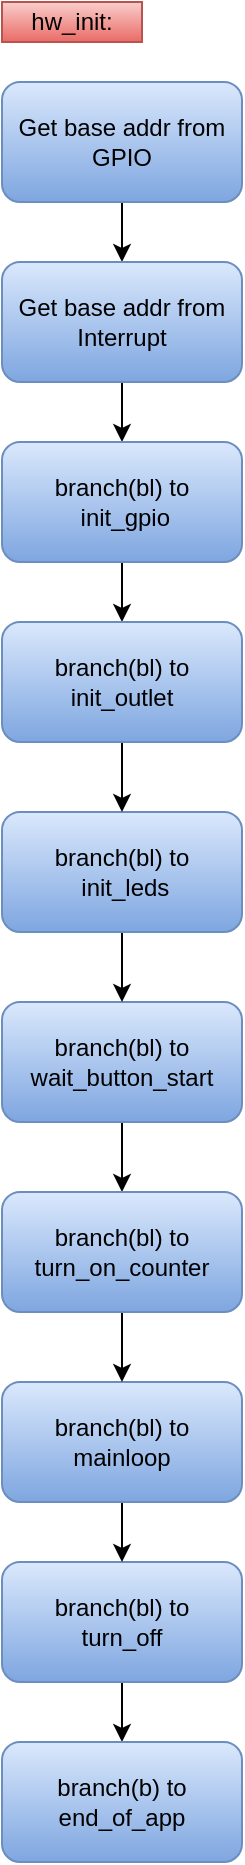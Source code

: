 <mxfile version="12.7.9" type="github">
  <diagram id="k4cw5h_0fVER-fqyHs3r" name="Seite-1">
    <mxGraphModel dx="1408" dy="797" grid="1" gridSize="10" guides="1" tooltips="1" connect="1" arrows="1" fold="1" page="1" pageScale="1" pageWidth="827" pageHeight="1169" math="0" shadow="0">
      <root>
        <mxCell id="0" />
        <mxCell id="1" parent="0" />
        <mxCell id="YmnJSVa9suwpmFod_Zgd-22" value="hw_init:" style="text;html=1;strokeColor=#b85450;fillColor=#f8cecc;align=center;verticalAlign=middle;whiteSpace=wrap;rounded=0;gradientColor=#ea6b66;" parent="1" vertex="1">
          <mxGeometry x="40" y="30" width="70" height="20" as="geometry" />
        </mxCell>
        <mxCell id="bH0xdWF9_3VZWs5E7WMI-13" value="" style="edgeStyle=orthogonalEdgeStyle;rounded=0;orthogonalLoop=1;jettySize=auto;html=1;" parent="1" source="bH0xdWF9_3VZWs5E7WMI-2" target="bH0xdWF9_3VZWs5E7WMI-3" edge="1">
          <mxGeometry relative="1" as="geometry" />
        </mxCell>
        <mxCell id="bH0xdWF9_3VZWs5E7WMI-2" value="Get base addr from GPIO" style="rounded=1;whiteSpace=wrap;html=1;gradientColor=#7ea6e0;fillColor=#dae8fc;strokeColor=#6c8ebf;" parent="1" vertex="1">
          <mxGeometry x="40" y="70" width="120" height="60" as="geometry" />
        </mxCell>
        <mxCell id="bH0xdWF9_3VZWs5E7WMI-14" value="" style="edgeStyle=orthogonalEdgeStyle;rounded=0;orthogonalLoop=1;jettySize=auto;html=1;" parent="1" source="bH0xdWF9_3VZWs5E7WMI-3" target="bH0xdWF9_3VZWs5E7WMI-4" edge="1">
          <mxGeometry relative="1" as="geometry" />
        </mxCell>
        <mxCell id="bH0xdWF9_3VZWs5E7WMI-3" value="Get base addr from Interrupt" style="rounded=1;whiteSpace=wrap;html=1;gradientColor=#7ea6e0;fillColor=#dae8fc;strokeColor=#6c8ebf;" parent="1" vertex="1">
          <mxGeometry x="40" y="160" width="120" height="60" as="geometry" />
        </mxCell>
        <mxCell id="15UpI6R6G7e7PAZnye8Z-2" value="" style="edgeStyle=orthogonalEdgeStyle;rounded=0;orthogonalLoop=1;jettySize=auto;html=1;entryX=0.5;entryY=0;entryDx=0;entryDy=0;" edge="1" parent="1" source="bH0xdWF9_3VZWs5E7WMI-4" target="bH0xdWF9_3VZWs5E7WMI-11">
          <mxGeometry relative="1" as="geometry">
            <mxPoint x="100" y="390" as="targetPoint" />
          </mxGeometry>
        </mxCell>
        <mxCell id="bH0xdWF9_3VZWs5E7WMI-4" value="branch(bl) to&lt;br&gt;&amp;nbsp;init_gpio" style="rounded=1;whiteSpace=wrap;html=1;gradientColor=#7ea6e0;fillColor=#dae8fc;strokeColor=#6c8ebf;" parent="1" vertex="1">
          <mxGeometry x="40" y="250" width="120" height="60" as="geometry" />
        </mxCell>
        <mxCell id="bH0xdWF9_3VZWs5E7WMI-21" value="" style="edgeStyle=orthogonalEdgeStyle;rounded=0;orthogonalLoop=1;jettySize=auto;html=1;" parent="1" source="bH0xdWF9_3VZWs5E7WMI-6" target="bH0xdWF9_3VZWs5E7WMI-12" edge="1">
          <mxGeometry relative="1" as="geometry" />
        </mxCell>
        <mxCell id="bH0xdWF9_3VZWs5E7WMI-6" value="branch(bl) to&lt;br&gt;turn_off" style="rounded=1;whiteSpace=wrap;html=1;gradientColor=#7ea6e0;fillColor=#dae8fc;strokeColor=#6c8ebf;" parent="1" vertex="1">
          <mxGeometry x="40" y="810" width="120" height="60" as="geometry" />
        </mxCell>
        <mxCell id="bH0xdWF9_3VZWs5E7WMI-20" value="" style="edgeStyle=orthogonalEdgeStyle;rounded=0;orthogonalLoop=1;jettySize=auto;html=1;" parent="1" source="bH0xdWF9_3VZWs5E7WMI-7" target="bH0xdWF9_3VZWs5E7WMI-6" edge="1">
          <mxGeometry relative="1" as="geometry" />
        </mxCell>
        <mxCell id="bH0xdWF9_3VZWs5E7WMI-7" value="branch(bl) to&lt;br&gt;mainloop" style="rounded=1;whiteSpace=wrap;html=1;gradientColor=#7ea6e0;fillColor=#dae8fc;strokeColor=#6c8ebf;" parent="1" vertex="1">
          <mxGeometry x="40" y="720" width="120" height="60" as="geometry" />
        </mxCell>
        <mxCell id="Q5EDchWXlVxzqWlxdXfL-2" value="" style="edgeStyle=orthogonalEdgeStyle;rounded=0;orthogonalLoop=1;jettySize=auto;html=1;" parent="1" source="bH0xdWF9_3VZWs5E7WMI-8" target="Q5EDchWXlVxzqWlxdXfL-1" edge="1">
          <mxGeometry relative="1" as="geometry" />
        </mxCell>
        <mxCell id="bH0xdWF9_3VZWs5E7WMI-8" value="branch(bl) to&lt;br&gt;wait_button_start" style="rounded=1;whiteSpace=wrap;html=1;gradientColor=#7ea6e0;fillColor=#dae8fc;strokeColor=#6c8ebf;" parent="1" vertex="1">
          <mxGeometry x="40" y="530" width="120" height="60" as="geometry" />
        </mxCell>
        <mxCell id="bH0xdWF9_3VZWs5E7WMI-18" value="" style="edgeStyle=orthogonalEdgeStyle;rounded=0;orthogonalLoop=1;jettySize=auto;html=1;" parent="1" source="bH0xdWF9_3VZWs5E7WMI-9" target="bH0xdWF9_3VZWs5E7WMI-8" edge="1">
          <mxGeometry relative="1" as="geometry" />
        </mxCell>
        <mxCell id="bH0xdWF9_3VZWs5E7WMI-9" value="branch(bl) to&lt;br&gt;&amp;nbsp;init_leds" style="rounded=1;whiteSpace=wrap;html=1;gradientColor=#7ea6e0;fillColor=#dae8fc;strokeColor=#6c8ebf;" parent="1" vertex="1">
          <mxGeometry x="40" y="435" width="120" height="60" as="geometry" />
        </mxCell>
        <mxCell id="bH0xdWF9_3VZWs5E7WMI-17" value="" style="edgeStyle=orthogonalEdgeStyle;rounded=0;orthogonalLoop=1;jettySize=auto;html=1;" parent="1" source="bH0xdWF9_3VZWs5E7WMI-11" target="bH0xdWF9_3VZWs5E7WMI-9" edge="1">
          <mxGeometry relative="1" as="geometry" />
        </mxCell>
        <mxCell id="bH0xdWF9_3VZWs5E7WMI-11" value="branch(bl) to init_outlet" style="rounded=1;whiteSpace=wrap;html=1;gradientColor=#7ea6e0;fillColor=#dae8fc;strokeColor=#6c8ebf;" parent="1" vertex="1">
          <mxGeometry x="40" y="340" width="120" height="60" as="geometry" />
        </mxCell>
        <mxCell id="bH0xdWF9_3VZWs5E7WMI-12" value="branch(b) to end_of_app" style="rounded=1;whiteSpace=wrap;html=1;gradientColor=#7ea6e0;fillColor=#dae8fc;strokeColor=#6c8ebf;" parent="1" vertex="1">
          <mxGeometry x="40" y="900" width="120" height="60" as="geometry" />
        </mxCell>
        <mxCell id="Q5EDchWXlVxzqWlxdXfL-3" value="" style="edgeStyle=orthogonalEdgeStyle;rounded=0;orthogonalLoop=1;jettySize=auto;html=1;" parent="1" source="Q5EDchWXlVxzqWlxdXfL-1" target="bH0xdWF9_3VZWs5E7WMI-7" edge="1">
          <mxGeometry relative="1" as="geometry" />
        </mxCell>
        <mxCell id="Q5EDchWXlVxzqWlxdXfL-1" value="branch(bl) to&lt;br&gt;turn_on_counter" style="rounded=1;whiteSpace=wrap;html=1;gradientColor=#7ea6e0;fillColor=#dae8fc;strokeColor=#6c8ebf;" parent="1" vertex="1">
          <mxGeometry x="40" y="625" width="120" height="60" as="geometry" />
        </mxCell>
      </root>
    </mxGraphModel>
  </diagram>
</mxfile>
